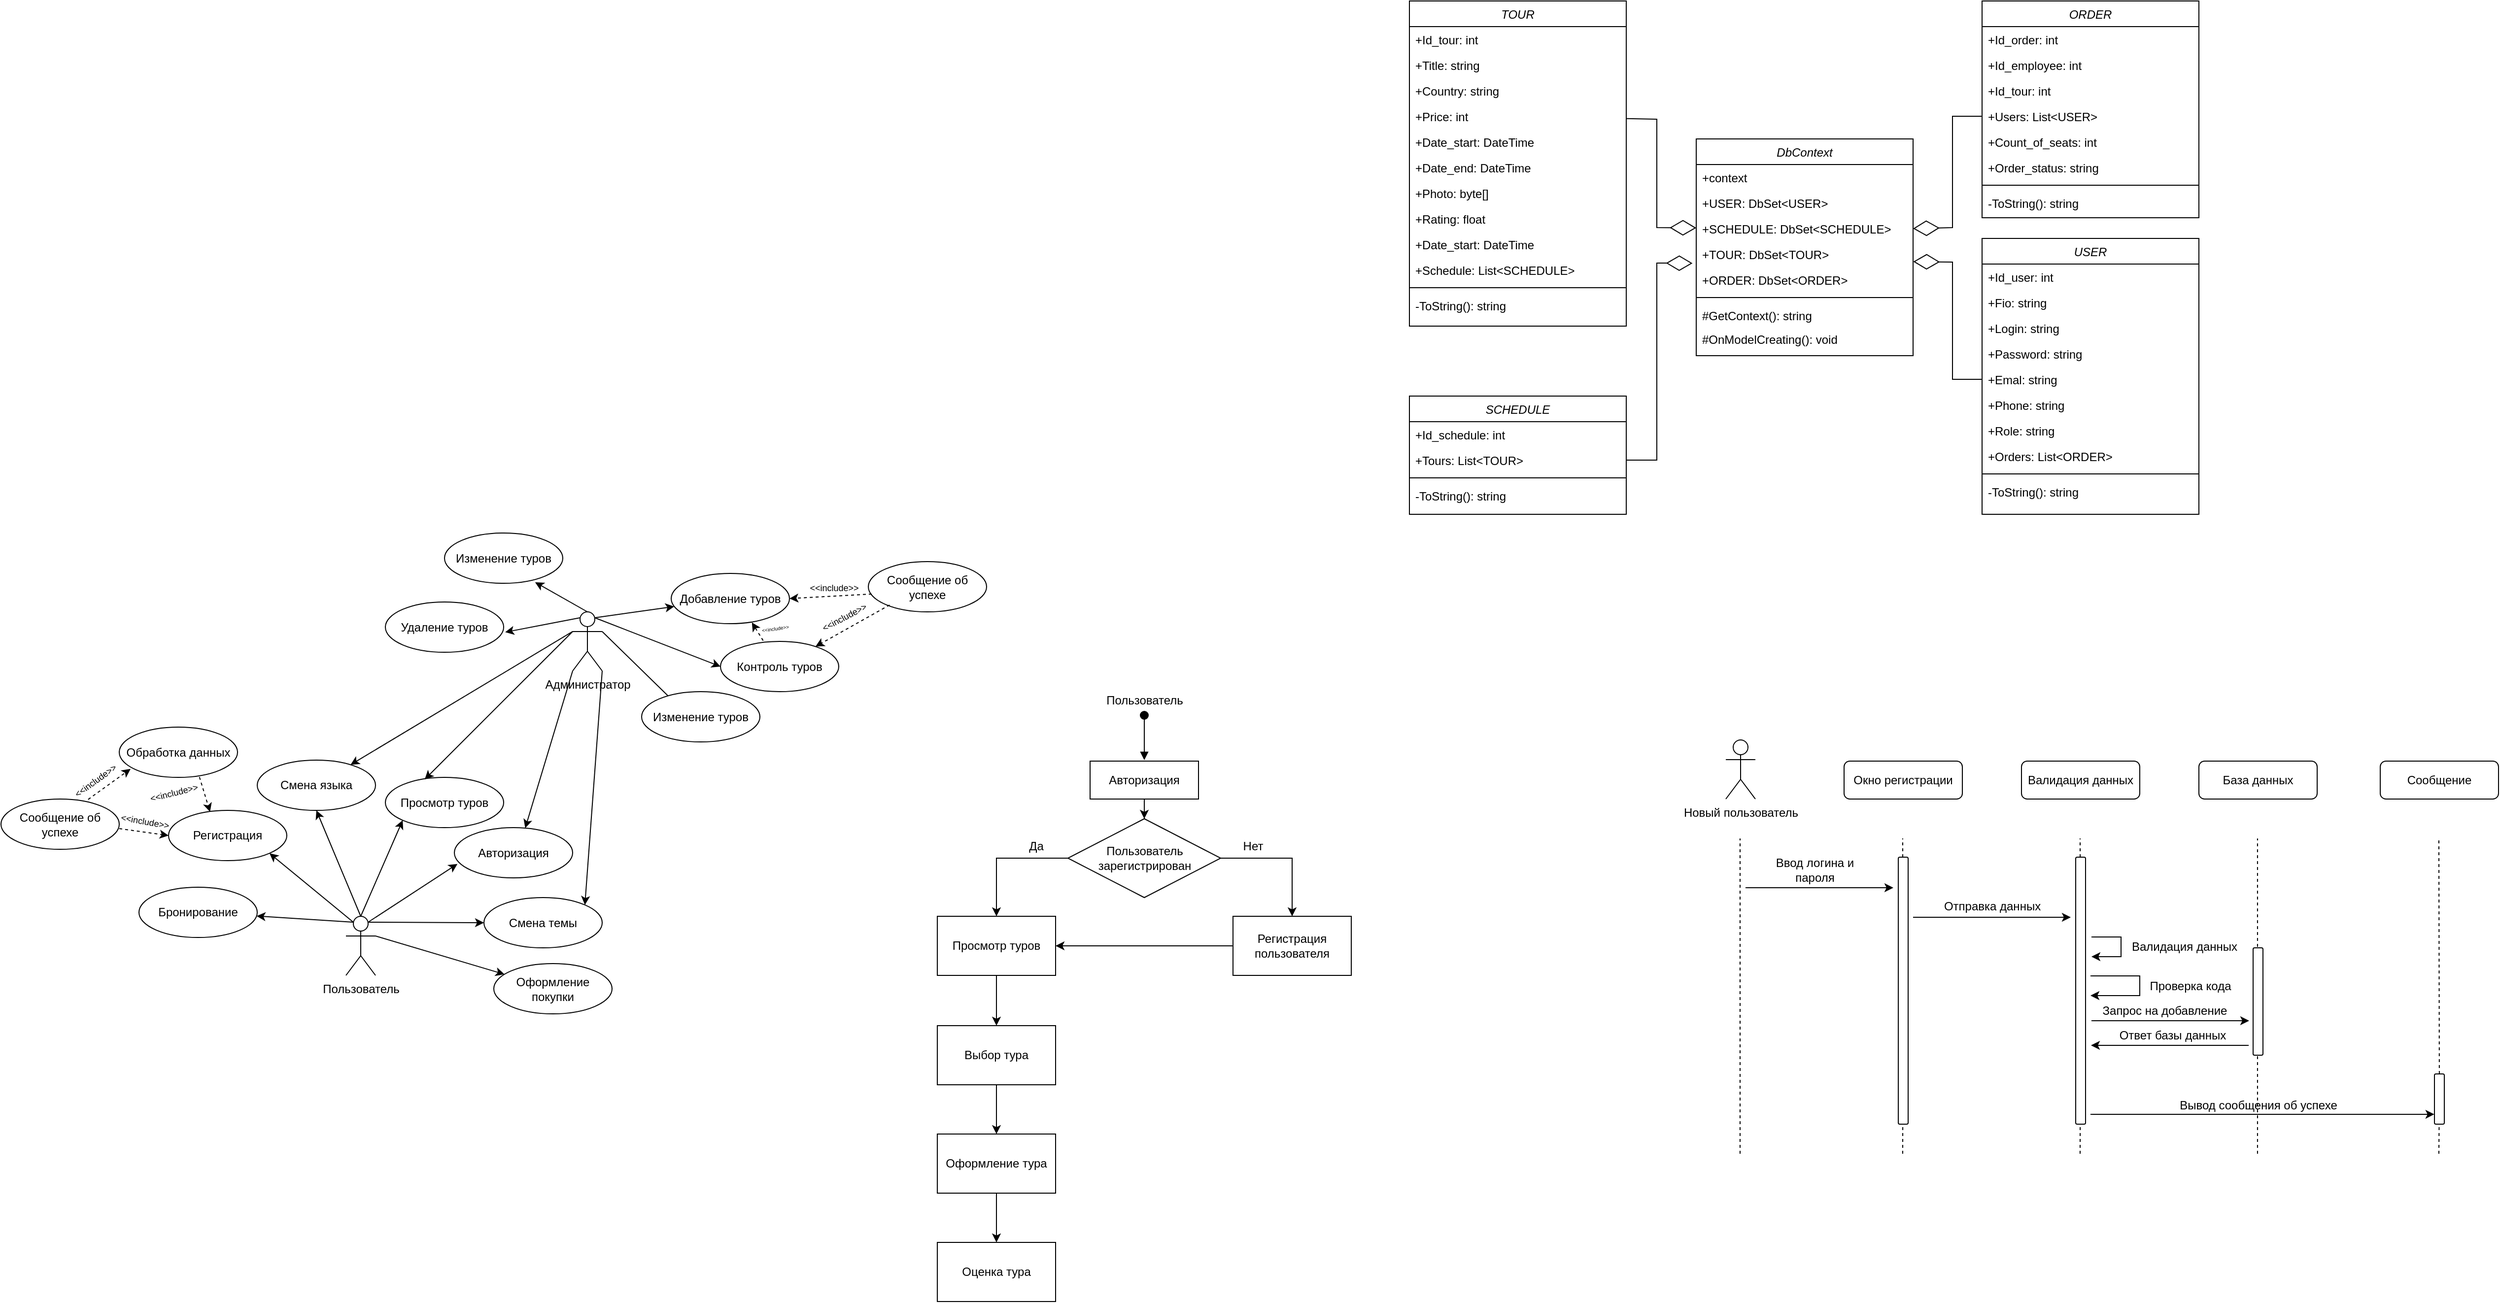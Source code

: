 <mxfile version="21.1.2" type="device">
  <diagram id="C5RBs43oDa-KdzZeNtuy" name="Page-1">
    <mxGraphModel dx="2968" dy="2984" grid="1" gridSize="10" guides="1" tooltips="1" connect="1" arrows="1" fold="1" page="1" pageScale="1" pageWidth="827" pageHeight="1169" math="0" shadow="0">
      <root>
        <mxCell id="WIyWlLk6GJQsqaUBKTNV-0" />
        <mxCell id="WIyWlLk6GJQsqaUBKTNV-1" parent="WIyWlLk6GJQsqaUBKTNV-0" />
        <mxCell id="y1xNDrfvwrSLFqzeu8FJ-0" value="Пользователь" style="shape=umlActor;verticalLabelPosition=bottom;verticalAlign=top;html=1;outlineConnect=0;" parent="WIyWlLk6GJQsqaUBKTNV-1" vertex="1">
          <mxGeometry x="-530" y="-761" width="30" height="60" as="geometry" />
        </mxCell>
        <mxCell id="y1xNDrfvwrSLFqzeu8FJ-1" value="Администратор" style="shape=umlActor;verticalLabelPosition=bottom;verticalAlign=top;html=1;outlineConnect=0;" parent="WIyWlLk6GJQsqaUBKTNV-1" vertex="1">
          <mxGeometry x="-300" y="-1070" width="30" height="60" as="geometry" />
        </mxCell>
        <mxCell id="y1xNDrfvwrSLFqzeu8FJ-2" value="Просмотр туров" style="ellipse;whiteSpace=wrap;html=1;" parent="WIyWlLk6GJQsqaUBKTNV-1" vertex="1">
          <mxGeometry x="-490" y="-902" width="120" height="51" as="geometry" />
        </mxCell>
        <mxCell id="y1xNDrfvwrSLFqzeu8FJ-3" value="Бронирование" style="ellipse;whiteSpace=wrap;html=1;" parent="WIyWlLk6GJQsqaUBKTNV-1" vertex="1">
          <mxGeometry x="-740" y="-790.5" width="120" height="51" as="geometry" />
        </mxCell>
        <mxCell id="y1xNDrfvwrSLFqzeu8FJ-4" value="Авторизация" style="ellipse;whiteSpace=wrap;html=1;" parent="WIyWlLk6GJQsqaUBKTNV-1" vertex="1">
          <mxGeometry x="-420" y="-851" width="120" height="51" as="geometry" />
        </mxCell>
        <mxCell id="y1xNDrfvwrSLFqzeu8FJ-5" value="Регистрация" style="ellipse;whiteSpace=wrap;html=1;" parent="WIyWlLk6GJQsqaUBKTNV-1" vertex="1">
          <mxGeometry x="-710" y="-868.5" width="120" height="51" as="geometry" />
        </mxCell>
        <mxCell id="y1xNDrfvwrSLFqzeu8FJ-6" value="Оформление покупки" style="ellipse;whiteSpace=wrap;html=1;" parent="WIyWlLk6GJQsqaUBKTNV-1" vertex="1">
          <mxGeometry x="-380" y="-713" width="120" height="51" as="geometry" />
        </mxCell>
        <mxCell id="y1xNDrfvwrSLFqzeu8FJ-7" value="Смена языка" style="ellipse;whiteSpace=wrap;html=1;" parent="WIyWlLk6GJQsqaUBKTNV-1" vertex="1">
          <mxGeometry x="-620" y="-919.5" width="120" height="51" as="geometry" />
        </mxCell>
        <mxCell id="y1xNDrfvwrSLFqzeu8FJ-8" value="Смена темы" style="ellipse;whiteSpace=wrap;html=1;" parent="WIyWlLk6GJQsqaUBKTNV-1" vertex="1">
          <mxGeometry x="-390" y="-780" width="120" height="51" as="geometry" />
        </mxCell>
        <mxCell id="y1xNDrfvwrSLFqzeu8FJ-12" value="Добавление туров" style="ellipse;whiteSpace=wrap;html=1;" parent="WIyWlLk6GJQsqaUBKTNV-1" vertex="1">
          <mxGeometry x="-200" y="-1109" width="120" height="51" as="geometry" />
        </mxCell>
        <mxCell id="y1xNDrfvwrSLFqzeu8FJ-13" value="Изменение туров" style="ellipse;whiteSpace=wrap;html=1;" parent="WIyWlLk6GJQsqaUBKTNV-1" vertex="1">
          <mxGeometry x="-230" y="-989" width="120" height="51" as="geometry" />
        </mxCell>
        <mxCell id="y1xNDrfvwrSLFqzeu8FJ-14" value="Изменение туров" style="ellipse;whiteSpace=wrap;html=1;" parent="WIyWlLk6GJQsqaUBKTNV-1" vertex="1">
          <mxGeometry x="-430" y="-1150" width="120" height="51" as="geometry" />
        </mxCell>
        <mxCell id="y1xNDrfvwrSLFqzeu8FJ-15" value="Удаление туров" style="ellipse;whiteSpace=wrap;html=1;" parent="WIyWlLk6GJQsqaUBKTNV-1" vertex="1">
          <mxGeometry x="-490" y="-1080" width="120" height="51" as="geometry" />
        </mxCell>
        <mxCell id="y1xNDrfvwrSLFqzeu8FJ-21" value="" style="endArrow=none;html=1;rounded=0;exitX=1;exitY=0.333;exitDx=0;exitDy=0;exitPerimeter=0;entryX=0.222;entryY=0.08;entryDx=0;entryDy=0;entryPerimeter=0;" parent="WIyWlLk6GJQsqaUBKTNV-1" source="y1xNDrfvwrSLFqzeu8FJ-1" edge="1" target="y1xNDrfvwrSLFqzeu8FJ-13">
          <mxGeometry width="50" height="50" relative="1" as="geometry">
            <mxPoint x="-450" y="-702" as="sourcePoint" />
            <mxPoint x="-178.859" y="-1003.929" as="targetPoint" />
          </mxGeometry>
        </mxCell>
        <mxCell id="y1xNDrfvwrSLFqzeu8FJ-51" value="DbContext" style="swimlane;fontStyle=2;align=center;verticalAlign=top;childLayout=stackLayout;horizontal=1;startSize=26;horizontalStack=0;resizeParent=1;resizeLast=0;collapsible=1;marginBottom=0;rounded=0;shadow=0;strokeWidth=1;" parent="WIyWlLk6GJQsqaUBKTNV-1" vertex="1">
          <mxGeometry x="840" y="-1550" width="220" height="220" as="geometry">
            <mxRectangle x="230" y="140" width="160" height="26" as="alternateBounds" />
          </mxGeometry>
        </mxCell>
        <mxCell id="y1xNDrfvwrSLFqzeu8FJ-52" value="+context" style="text;align=left;verticalAlign=top;spacingLeft=4;spacingRight=4;overflow=hidden;rotatable=0;points=[[0,0.5],[1,0.5]];portConstraint=eastwest;" parent="y1xNDrfvwrSLFqzeu8FJ-51" vertex="1">
          <mxGeometry y="26" width="220" height="26" as="geometry" />
        </mxCell>
        <mxCell id="PphChhhejaA8l6Cy0F5s-1" value="+USER: DbSet&lt;USER&gt;" style="text;align=left;verticalAlign=top;spacingLeft=4;spacingRight=4;overflow=hidden;rotatable=0;points=[[0,0.5],[1,0.5]];portConstraint=eastwest;" parent="y1xNDrfvwrSLFqzeu8FJ-51" vertex="1">
          <mxGeometry y="52" width="220" height="26" as="geometry" />
        </mxCell>
        <mxCell id="PphChhhejaA8l6Cy0F5s-2" value="+SCHEDULE: DbSet&lt;SCHEDULE&gt;" style="text;align=left;verticalAlign=top;spacingLeft=4;spacingRight=4;overflow=hidden;rotatable=0;points=[[0,0.5],[1,0.5]];portConstraint=eastwest;" parent="y1xNDrfvwrSLFqzeu8FJ-51" vertex="1">
          <mxGeometry y="78" width="220" height="26" as="geometry" />
        </mxCell>
        <mxCell id="PphChhhejaA8l6Cy0F5s-3" value="+TOUR: DbSet&lt;TOUR&gt;" style="text;align=left;verticalAlign=top;spacingLeft=4;spacingRight=4;overflow=hidden;rotatable=0;points=[[0,0.5],[1,0.5]];portConstraint=eastwest;" parent="y1xNDrfvwrSLFqzeu8FJ-51" vertex="1">
          <mxGeometry y="104" width="220" height="26" as="geometry" />
        </mxCell>
        <mxCell id="PphChhhejaA8l6Cy0F5s-4" value="+ORDER: DbSet&lt;ORDER&gt;" style="text;align=left;verticalAlign=top;spacingLeft=4;spacingRight=4;overflow=hidden;rotatable=0;points=[[0,0.5],[1,0.5]];portConstraint=eastwest;" parent="y1xNDrfvwrSLFqzeu8FJ-51" vertex="1">
          <mxGeometry y="130" width="220" height="26" as="geometry" />
        </mxCell>
        <mxCell id="y1xNDrfvwrSLFqzeu8FJ-55" value="" style="line;html=1;strokeWidth=1;align=left;verticalAlign=middle;spacingTop=-1;spacingLeft=3;spacingRight=3;rotatable=0;labelPosition=right;points=[];portConstraint=eastwest;" parent="y1xNDrfvwrSLFqzeu8FJ-51" vertex="1">
          <mxGeometry y="156" width="220" height="10" as="geometry" />
        </mxCell>
        <mxCell id="y1xNDrfvwrSLFqzeu8FJ-56" value="#GetContext(): string" style="text;align=left;verticalAlign=top;spacingLeft=4;spacingRight=4;overflow=hidden;rotatable=0;points=[[0,0.5],[1,0.5]];portConstraint=eastwest;" parent="y1xNDrfvwrSLFqzeu8FJ-51" vertex="1">
          <mxGeometry y="166" width="220" height="24" as="geometry" />
        </mxCell>
        <mxCell id="PphChhhejaA8l6Cy0F5s-5" value="#OnModelCreating(): void" style="text;align=left;verticalAlign=top;spacingLeft=4;spacingRight=4;overflow=hidden;rotatable=0;points=[[0,0.5],[1,0.5]];portConstraint=eastwest;" parent="y1xNDrfvwrSLFqzeu8FJ-51" vertex="1">
          <mxGeometry y="190" width="220" height="30" as="geometry" />
        </mxCell>
        <mxCell id="rBupM4JsYxmbtJFYBT0S-0" value="SCHEDULE" style="swimlane;fontStyle=2;align=center;verticalAlign=top;childLayout=stackLayout;horizontal=1;startSize=26;horizontalStack=0;resizeParent=1;resizeLast=0;collapsible=1;marginBottom=0;rounded=0;shadow=0;strokeWidth=1;" parent="WIyWlLk6GJQsqaUBKTNV-1" vertex="1">
          <mxGeometry x="549" y="-1289" width="220" height="120" as="geometry">
            <mxRectangle x="230" y="140" width="160" height="26" as="alternateBounds" />
          </mxGeometry>
        </mxCell>
        <mxCell id="PphChhhejaA8l6Cy0F5s-40" value="+Id_schedule: int" style="text;align=left;verticalAlign=top;spacingLeft=4;spacingRight=4;overflow=hidden;rotatable=0;points=[[0,0.5],[1,0.5]];portConstraint=eastwest;" parent="rBupM4JsYxmbtJFYBT0S-0" vertex="1">
          <mxGeometry y="26" width="220" height="26" as="geometry" />
        </mxCell>
        <mxCell id="PphChhhejaA8l6Cy0F5s-43" value="+Tours: List&lt;TOUR&gt;" style="text;align=left;verticalAlign=top;spacingLeft=4;spacingRight=4;overflow=hidden;rotatable=0;points=[[0,0.5],[1,0.5]];portConstraint=eastwest;" parent="rBupM4JsYxmbtJFYBT0S-0" vertex="1">
          <mxGeometry y="52" width="220" height="26" as="geometry" />
        </mxCell>
        <mxCell id="rBupM4JsYxmbtJFYBT0S-3" value="" style="line;html=1;strokeWidth=1;align=left;verticalAlign=middle;spacingTop=-1;spacingLeft=3;spacingRight=3;rotatable=0;labelPosition=right;points=[];portConstraint=eastwest;" parent="rBupM4JsYxmbtJFYBT0S-0" vertex="1">
          <mxGeometry y="78" width="220" height="10" as="geometry" />
        </mxCell>
        <mxCell id="PphChhhejaA8l6Cy0F5s-44" value="-ToString(): string" style="text;align=left;verticalAlign=top;spacingLeft=4;spacingRight=4;overflow=hidden;rotatable=0;points=[[0,0.5],[1,0.5]];portConstraint=eastwest;" parent="rBupM4JsYxmbtJFYBT0S-0" vertex="1">
          <mxGeometry y="88" width="220" height="20" as="geometry" />
        </mxCell>
        <mxCell id="rBupM4JsYxmbtJFYBT0S-10" value="ORDER" style="swimlane;fontStyle=2;align=center;verticalAlign=top;childLayout=stackLayout;horizontal=1;startSize=26;horizontalStack=0;resizeParent=1;resizeLast=0;collapsible=1;marginBottom=0;rounded=0;shadow=0;strokeWidth=1;" parent="WIyWlLk6GJQsqaUBKTNV-1" vertex="1">
          <mxGeometry x="1130" y="-1690" width="220" height="220" as="geometry">
            <mxRectangle x="230" y="140" width="160" height="26" as="alternateBounds" />
          </mxGeometry>
        </mxCell>
        <mxCell id="rBupM4JsYxmbtJFYBT0S-11" value="+Id_order: int" style="text;align=left;verticalAlign=top;spacingLeft=4;spacingRight=4;overflow=hidden;rotatable=0;points=[[0,0.5],[1,0.5]];portConstraint=eastwest;" parent="rBupM4JsYxmbtJFYBT0S-10" vertex="1">
          <mxGeometry y="26" width="220" height="26" as="geometry" />
        </mxCell>
        <mxCell id="PphChhhejaA8l6Cy0F5s-34" value="+Id_employee: int" style="text;align=left;verticalAlign=top;spacingLeft=4;spacingRight=4;overflow=hidden;rotatable=0;points=[[0,0.5],[1,0.5]];portConstraint=eastwest;" parent="rBupM4JsYxmbtJFYBT0S-10" vertex="1">
          <mxGeometry y="52" width="220" height="26" as="geometry" />
        </mxCell>
        <mxCell id="PphChhhejaA8l6Cy0F5s-37" value="+Id_tour: int" style="text;align=left;verticalAlign=top;spacingLeft=4;spacingRight=4;overflow=hidden;rotatable=0;points=[[0,0.5],[1,0.5]];portConstraint=eastwest;" parent="rBupM4JsYxmbtJFYBT0S-10" vertex="1">
          <mxGeometry y="78" width="220" height="26" as="geometry" />
        </mxCell>
        <mxCell id="PphChhhejaA8l6Cy0F5s-36" value="+Users: List&lt;USER&gt;" style="text;align=left;verticalAlign=top;spacingLeft=4;spacingRight=4;overflow=hidden;rotatable=0;points=[[0,0.5],[1,0.5]];portConstraint=eastwest;" parent="rBupM4JsYxmbtJFYBT0S-10" vertex="1">
          <mxGeometry y="104" width="220" height="26" as="geometry" />
        </mxCell>
        <mxCell id="PphChhhejaA8l6Cy0F5s-38" value="+Count_of_seats: int" style="text;align=left;verticalAlign=top;spacingLeft=4;spacingRight=4;overflow=hidden;rotatable=0;points=[[0,0.5],[1,0.5]];portConstraint=eastwest;" parent="rBupM4JsYxmbtJFYBT0S-10" vertex="1">
          <mxGeometry y="130" width="220" height="26" as="geometry" />
        </mxCell>
        <mxCell id="PphChhhejaA8l6Cy0F5s-35" value="+Order_status: string" style="text;align=left;verticalAlign=top;spacingLeft=4;spacingRight=4;overflow=hidden;rotatable=0;points=[[0,0.5],[1,0.5]];portConstraint=eastwest;" parent="rBupM4JsYxmbtJFYBT0S-10" vertex="1">
          <mxGeometry y="156" width="220" height="26" as="geometry" />
        </mxCell>
        <mxCell id="rBupM4JsYxmbtJFYBT0S-13" value="" style="line;html=1;strokeWidth=1;align=left;verticalAlign=middle;spacingTop=-1;spacingLeft=3;spacingRight=3;rotatable=0;labelPosition=right;points=[];portConstraint=eastwest;" parent="rBupM4JsYxmbtJFYBT0S-10" vertex="1">
          <mxGeometry y="182" width="220" height="10" as="geometry" />
        </mxCell>
        <mxCell id="PphChhhejaA8l6Cy0F5s-39" value="-ToString(): string" style="text;align=left;verticalAlign=top;spacingLeft=4;spacingRight=4;overflow=hidden;rotatable=0;points=[[0,0.5],[1,0.5]];portConstraint=eastwest;" parent="rBupM4JsYxmbtJFYBT0S-10" vertex="1">
          <mxGeometry y="192" width="220" height="20" as="geometry" />
        </mxCell>
        <mxCell id="rBupM4JsYxmbtJFYBT0S-20" value="USER" style="swimlane;fontStyle=2;align=center;verticalAlign=top;childLayout=stackLayout;horizontal=1;startSize=26;horizontalStack=0;resizeParent=1;resizeLast=0;collapsible=1;marginBottom=0;rounded=0;shadow=0;strokeWidth=1;" parent="WIyWlLk6GJQsqaUBKTNV-1" vertex="1">
          <mxGeometry x="1130" y="-1449" width="220" height="280" as="geometry">
            <mxRectangle x="230" y="140" width="160" height="26" as="alternateBounds" />
          </mxGeometry>
        </mxCell>
        <mxCell id="rBupM4JsYxmbtJFYBT0S-21" value="+Id_user: int" style="text;align=left;verticalAlign=top;spacingLeft=4;spacingRight=4;overflow=hidden;rotatable=0;points=[[0,0.5],[1,0.5]];portConstraint=eastwest;" parent="rBupM4JsYxmbtJFYBT0S-20" vertex="1">
          <mxGeometry y="26" width="220" height="26" as="geometry" />
        </mxCell>
        <mxCell id="PphChhhejaA8l6Cy0F5s-12" value="+Fio: string" style="text;align=left;verticalAlign=top;spacingLeft=4;spacingRight=4;overflow=hidden;rotatable=0;points=[[0,0.5],[1,0.5]];portConstraint=eastwest;" parent="rBupM4JsYxmbtJFYBT0S-20" vertex="1">
          <mxGeometry y="52" width="220" height="26" as="geometry" />
        </mxCell>
        <mxCell id="PphChhhejaA8l6Cy0F5s-11" value="+Login: string" style="text;align=left;verticalAlign=top;spacingLeft=4;spacingRight=4;overflow=hidden;rotatable=0;points=[[0,0.5],[1,0.5]];portConstraint=eastwest;" parent="rBupM4JsYxmbtJFYBT0S-20" vertex="1">
          <mxGeometry y="78" width="220" height="26" as="geometry" />
        </mxCell>
        <mxCell id="PphChhhejaA8l6Cy0F5s-13" value="+Password: string" style="text;align=left;verticalAlign=top;spacingLeft=4;spacingRight=4;overflow=hidden;rotatable=0;points=[[0,0.5],[1,0.5]];portConstraint=eastwest;" parent="rBupM4JsYxmbtJFYBT0S-20" vertex="1">
          <mxGeometry y="104" width="220" height="26" as="geometry" />
        </mxCell>
        <mxCell id="PphChhhejaA8l6Cy0F5s-15" value="+Emal: string" style="text;align=left;verticalAlign=top;spacingLeft=4;spacingRight=4;overflow=hidden;rotatable=0;points=[[0,0.5],[1,0.5]];portConstraint=eastwest;" parent="rBupM4JsYxmbtJFYBT0S-20" vertex="1">
          <mxGeometry y="130" width="220" height="26" as="geometry" />
        </mxCell>
        <mxCell id="PphChhhejaA8l6Cy0F5s-14" value="+Phone: string" style="text;align=left;verticalAlign=top;spacingLeft=4;spacingRight=4;overflow=hidden;rotatable=0;points=[[0,0.5],[1,0.5]];portConstraint=eastwest;" parent="rBupM4JsYxmbtJFYBT0S-20" vertex="1">
          <mxGeometry y="156" width="220" height="26" as="geometry" />
        </mxCell>
        <mxCell id="PphChhhejaA8l6Cy0F5s-16" value="+Role: string" style="text;align=left;verticalAlign=top;spacingLeft=4;spacingRight=4;overflow=hidden;rotatable=0;points=[[0,0.5],[1,0.5]];portConstraint=eastwest;" parent="rBupM4JsYxmbtJFYBT0S-20" vertex="1">
          <mxGeometry y="182" width="220" height="26" as="geometry" />
        </mxCell>
        <mxCell id="PphChhhejaA8l6Cy0F5s-10" value="+Orders: List&lt;ORDER&gt;" style="text;align=left;verticalAlign=top;spacingLeft=4;spacingRight=4;overflow=hidden;rotatable=0;points=[[0,0.5],[1,0.5]];portConstraint=eastwest;" parent="rBupM4JsYxmbtJFYBT0S-20" vertex="1">
          <mxGeometry y="208" width="220" height="26" as="geometry" />
        </mxCell>
        <mxCell id="rBupM4JsYxmbtJFYBT0S-23" value="" style="line;html=1;strokeWidth=1;align=left;verticalAlign=middle;spacingTop=-1;spacingLeft=3;spacingRight=3;rotatable=0;labelPosition=right;points=[];portConstraint=eastwest;" parent="rBupM4JsYxmbtJFYBT0S-20" vertex="1">
          <mxGeometry y="234" width="220" height="10" as="geometry" />
        </mxCell>
        <mxCell id="PphChhhejaA8l6Cy0F5s-31" value="-ToString(): string" style="text;align=left;verticalAlign=top;spacingLeft=4;spacingRight=4;overflow=hidden;rotatable=0;points=[[0,0.5],[1,0.5]];portConstraint=eastwest;" parent="rBupM4JsYxmbtJFYBT0S-20" vertex="1">
          <mxGeometry y="244" width="220" height="26" as="geometry" />
        </mxCell>
        <mxCell id="rBupM4JsYxmbtJFYBT0S-25" value="TOUR" style="swimlane;fontStyle=2;align=center;verticalAlign=top;childLayout=stackLayout;horizontal=1;startSize=26;horizontalStack=0;resizeParent=1;resizeLast=0;collapsible=1;marginBottom=0;rounded=0;shadow=0;strokeWidth=1;" parent="WIyWlLk6GJQsqaUBKTNV-1" vertex="1">
          <mxGeometry x="549" y="-1690" width="220" height="330" as="geometry">
            <mxRectangle x="230" y="140" width="160" height="26" as="alternateBounds" />
          </mxGeometry>
        </mxCell>
        <mxCell id="PphChhhejaA8l6Cy0F5s-17" value="+Id_tour: int" style="text;align=left;verticalAlign=top;spacingLeft=4;spacingRight=4;overflow=hidden;rotatable=0;points=[[0,0.5],[1,0.5]];portConstraint=eastwest;" parent="rBupM4JsYxmbtJFYBT0S-25" vertex="1">
          <mxGeometry y="26" width="220" height="26" as="geometry" />
        </mxCell>
        <mxCell id="PphChhhejaA8l6Cy0F5s-21" value="+Title: string" style="text;align=left;verticalAlign=top;spacingLeft=4;spacingRight=4;overflow=hidden;rotatable=0;points=[[0,0.5],[1,0.5]];portConstraint=eastwest;" parent="rBupM4JsYxmbtJFYBT0S-25" vertex="1">
          <mxGeometry y="52" width="220" height="26" as="geometry" />
        </mxCell>
        <mxCell id="PphChhhejaA8l6Cy0F5s-20" value="+Country: string" style="text;align=left;verticalAlign=top;spacingLeft=4;spacingRight=4;overflow=hidden;rotatable=0;points=[[0,0.5],[1,0.5]];portConstraint=eastwest;" parent="rBupM4JsYxmbtJFYBT0S-25" vertex="1">
          <mxGeometry y="78" width="220" height="26" as="geometry" />
        </mxCell>
        <mxCell id="PphChhhejaA8l6Cy0F5s-19" value="+Price: int" style="text;align=left;verticalAlign=top;spacingLeft=4;spacingRight=4;overflow=hidden;rotatable=0;points=[[0,0.5],[1,0.5]];portConstraint=eastwest;" parent="rBupM4JsYxmbtJFYBT0S-25" vertex="1">
          <mxGeometry y="104" width="220" height="26" as="geometry" />
        </mxCell>
        <mxCell id="PphChhhejaA8l6Cy0F5s-27" value="+Date_start: DateTime" style="text;align=left;verticalAlign=top;spacingLeft=4;spacingRight=4;overflow=hidden;rotatable=0;points=[[0,0.5],[1,0.5]];portConstraint=eastwest;" parent="rBupM4JsYxmbtJFYBT0S-25" vertex="1">
          <mxGeometry y="130" width="220" height="26" as="geometry" />
        </mxCell>
        <mxCell id="PphChhhejaA8l6Cy0F5s-18" value="+Date_end: DateTime" style="text;align=left;verticalAlign=top;spacingLeft=4;spacingRight=4;overflow=hidden;rotatable=0;points=[[0,0.5],[1,0.5]];portConstraint=eastwest;" parent="rBupM4JsYxmbtJFYBT0S-25" vertex="1">
          <mxGeometry y="156" width="220" height="26" as="geometry" />
        </mxCell>
        <mxCell id="PphChhhejaA8l6Cy0F5s-28" value="+Photo: byte[]" style="text;align=left;verticalAlign=top;spacingLeft=4;spacingRight=4;overflow=hidden;rotatable=0;points=[[0,0.5],[1,0.5]];portConstraint=eastwest;" parent="rBupM4JsYxmbtJFYBT0S-25" vertex="1">
          <mxGeometry y="182" width="220" height="26" as="geometry" />
        </mxCell>
        <mxCell id="PphChhhejaA8l6Cy0F5s-29" value="+Rating: float" style="text;align=left;verticalAlign=top;spacingLeft=4;spacingRight=4;overflow=hidden;rotatable=0;points=[[0,0.5],[1,0.5]];portConstraint=eastwest;" parent="rBupM4JsYxmbtJFYBT0S-25" vertex="1">
          <mxGeometry y="208" width="220" height="26" as="geometry" />
        </mxCell>
        <mxCell id="PphChhhejaA8l6Cy0F5s-30" value="+Date_start: DateTime" style="text;align=left;verticalAlign=top;spacingLeft=4;spacingRight=4;overflow=hidden;rotatable=0;points=[[0,0.5],[1,0.5]];portConstraint=eastwest;" parent="rBupM4JsYxmbtJFYBT0S-25" vertex="1">
          <mxGeometry y="234" width="220" height="26" as="geometry" />
        </mxCell>
        <mxCell id="PphChhhejaA8l6Cy0F5s-33" value="+Schedule: List&lt;SCHEDULE&gt;" style="text;align=left;verticalAlign=top;spacingLeft=4;spacingRight=4;overflow=hidden;rotatable=0;points=[[0,0.5],[1,0.5]];portConstraint=eastwest;" parent="rBupM4JsYxmbtJFYBT0S-25" vertex="1">
          <mxGeometry y="260" width="220" height="26" as="geometry" />
        </mxCell>
        <mxCell id="rBupM4JsYxmbtJFYBT0S-28" value="" style="line;html=1;strokeWidth=1;align=left;verticalAlign=middle;spacingTop=-1;spacingLeft=3;spacingRight=3;rotatable=0;labelPosition=right;points=[];portConstraint=eastwest;" parent="rBupM4JsYxmbtJFYBT0S-25" vertex="1">
          <mxGeometry y="286" width="220" height="10" as="geometry" />
        </mxCell>
        <mxCell id="rBupM4JsYxmbtJFYBT0S-29" value="-ToString(): string" style="text;align=left;verticalAlign=top;spacingLeft=4;spacingRight=4;overflow=hidden;rotatable=0;points=[[0,0.5],[1,0.5]];portConstraint=eastwest;" parent="rBupM4JsYxmbtJFYBT0S-25" vertex="1">
          <mxGeometry y="296" width="220" height="20" as="geometry" />
        </mxCell>
        <mxCell id="PphChhhejaA8l6Cy0F5s-45" value="" style="endArrow=diamondThin;endFill=0;endSize=24;html=1;rounded=0;entryX=-0.017;entryY=0.854;entryDx=0;entryDy=0;entryPerimeter=0;exitX=1;exitY=0.5;exitDx=0;exitDy=0;" parent="WIyWlLk6GJQsqaUBKTNV-1" source="PphChhhejaA8l6Cy0F5s-43" target="PphChhhejaA8l6Cy0F5s-3" edge="1">
          <mxGeometry width="160" relative="1" as="geometry">
            <mxPoint x="780" y="-1229.5" as="sourcePoint" />
            <mxPoint x="940" y="-1229.5" as="targetPoint" />
            <Array as="points">
              <mxPoint x="800" y="-1224" />
              <mxPoint x="800" y="-1424" />
            </Array>
          </mxGeometry>
        </mxCell>
        <mxCell id="PphChhhejaA8l6Cy0F5s-48" value="" style="endArrow=diamondThin;endFill=0;endSize=24;html=1;rounded=0;entryX=1;entryY=0.5;entryDx=0;entryDy=0;exitX=0;exitY=0.5;exitDx=0;exitDy=0;" parent="WIyWlLk6GJQsqaUBKTNV-1" source="PphChhhejaA8l6Cy0F5s-36" target="PphChhhejaA8l6Cy0F5s-2" edge="1">
          <mxGeometry width="160" relative="1" as="geometry">
            <mxPoint x="940" y="-1430" as="sourcePoint" />
            <mxPoint x="1100" y="-1430" as="targetPoint" />
            <Array as="points">
              <mxPoint x="1100" y="-1573" />
              <mxPoint x="1100" y="-1460" />
            </Array>
          </mxGeometry>
        </mxCell>
        <mxCell id="PphChhhejaA8l6Cy0F5s-49" value="" style="endArrow=diamondThin;endFill=0;endSize=24;html=1;rounded=0;entryX=1.001;entryY=0.792;entryDx=0;entryDy=0;exitX=0;exitY=0.5;exitDx=0;exitDy=0;entryPerimeter=0;" parent="WIyWlLk6GJQsqaUBKTNV-1" source="PphChhhejaA8l6Cy0F5s-15" target="PphChhhejaA8l6Cy0F5s-3" edge="1">
          <mxGeometry width="160" relative="1" as="geometry">
            <mxPoint x="1140" y="-1563" as="sourcePoint" />
            <mxPoint x="1070" y="-1449" as="targetPoint" />
            <Array as="points">
              <mxPoint x="1100" y="-1306" />
              <mxPoint x="1100" y="-1425" />
            </Array>
          </mxGeometry>
        </mxCell>
        <mxCell id="PphChhhejaA8l6Cy0F5s-50" value="" style="endArrow=diamondThin;endFill=0;endSize=24;html=1;rounded=0;" parent="WIyWlLk6GJQsqaUBKTNV-1" source="PphChhhejaA8l6Cy0F5s-19" target="PphChhhejaA8l6Cy0F5s-2" edge="1">
          <mxGeometry width="160" relative="1" as="geometry">
            <mxPoint x="1150" y="-1553" as="sourcePoint" />
            <mxPoint x="1080" y="-1439" as="targetPoint" />
            <Array as="points">
              <mxPoint x="800" y="-1570" />
              <mxPoint x="800" y="-1460" />
            </Array>
          </mxGeometry>
        </mxCell>
        <mxCell id="PphChhhejaA8l6Cy0F5s-53" value="Пользователь&lt;br&gt;" style="text;html=1;align=center;verticalAlign=middle;resizable=0;points=[];autosize=1;strokeColor=none;fillColor=none;" parent="WIyWlLk6GJQsqaUBKTNV-1" vertex="1">
          <mxGeometry x="230" y="-995" width="100" height="30" as="geometry" />
        </mxCell>
        <mxCell id="PphChhhejaA8l6Cy0F5s-60" value="" style="html=1;verticalAlign=bottom;startArrow=oval;startFill=1;endArrow=block;startSize=8;edgeStyle=elbowEdgeStyle;elbow=vertical;curved=0;rounded=0;" parent="WIyWlLk6GJQsqaUBKTNV-1" source="PphChhhejaA8l6Cy0F5s-53" edge="1">
          <mxGeometry x="-1" y="-133" width="60" relative="1" as="geometry">
            <mxPoint x="220" y="-919.5" as="sourcePoint" />
            <mxPoint x="280" y="-919.5" as="targetPoint" />
            <mxPoint x="-130" y="-163" as="offset" />
          </mxGeometry>
        </mxCell>
        <mxCell id="PphChhhejaA8l6Cy0F5s-67" style="edgeStyle=orthogonalEdgeStyle;rounded=0;orthogonalLoop=1;jettySize=auto;html=1;entryX=0.5;entryY=0;entryDx=0;entryDy=0;" parent="WIyWlLk6GJQsqaUBKTNV-1" source="PphChhhejaA8l6Cy0F5s-61" target="PphChhhejaA8l6Cy0F5s-64" edge="1">
          <mxGeometry relative="1" as="geometry" />
        </mxCell>
        <mxCell id="PphChhhejaA8l6Cy0F5s-61" value="Авторизация" style="html=1;whiteSpace=wrap;" parent="WIyWlLk6GJQsqaUBKTNV-1" vertex="1">
          <mxGeometry x="225" y="-918.5" width="110" height="38.5" as="geometry" />
        </mxCell>
        <mxCell id="PphChhhejaA8l6Cy0F5s-72" style="edgeStyle=orthogonalEdgeStyle;rounded=0;orthogonalLoop=1;jettySize=auto;html=1;entryX=0.5;entryY=0;entryDx=0;entryDy=0;" parent="WIyWlLk6GJQsqaUBKTNV-1" source="PphChhhejaA8l6Cy0F5s-64" target="PphChhhejaA8l6Cy0F5s-69" edge="1">
          <mxGeometry relative="1" as="geometry" />
        </mxCell>
        <mxCell id="PphChhhejaA8l6Cy0F5s-73" style="edgeStyle=orthogonalEdgeStyle;rounded=0;orthogonalLoop=1;jettySize=auto;html=1;" parent="WIyWlLk6GJQsqaUBKTNV-1" source="PphChhhejaA8l6Cy0F5s-64" target="PphChhhejaA8l6Cy0F5s-70" edge="1">
          <mxGeometry relative="1" as="geometry" />
        </mxCell>
        <mxCell id="PphChhhejaA8l6Cy0F5s-64" value="Пользователь зарегистрирован" style="rhombus;whiteSpace=wrap;html=1;" parent="WIyWlLk6GJQsqaUBKTNV-1" vertex="1">
          <mxGeometry x="202.5" y="-860" width="155" height="80" as="geometry" />
        </mxCell>
        <mxCell id="PphChhhejaA8l6Cy0F5s-76" style="edgeStyle=orthogonalEdgeStyle;rounded=0;orthogonalLoop=1;jettySize=auto;html=1;entryX=0.5;entryY=0;entryDx=0;entryDy=0;" parent="WIyWlLk6GJQsqaUBKTNV-1" source="PphChhhejaA8l6Cy0F5s-69" target="PphChhhejaA8l6Cy0F5s-71" edge="1">
          <mxGeometry relative="1" as="geometry" />
        </mxCell>
        <mxCell id="PphChhhejaA8l6Cy0F5s-69" value="Просмотр туров" style="rounded=0;whiteSpace=wrap;html=1;" parent="WIyWlLk6GJQsqaUBKTNV-1" vertex="1">
          <mxGeometry x="70" y="-761" width="120" height="60" as="geometry" />
        </mxCell>
        <mxCell id="PphChhhejaA8l6Cy0F5s-75" style="edgeStyle=orthogonalEdgeStyle;rounded=0;orthogonalLoop=1;jettySize=auto;html=1;entryX=1;entryY=0.5;entryDx=0;entryDy=0;" parent="WIyWlLk6GJQsqaUBKTNV-1" source="PphChhhejaA8l6Cy0F5s-70" target="PphChhhejaA8l6Cy0F5s-69" edge="1">
          <mxGeometry relative="1" as="geometry" />
        </mxCell>
        <mxCell id="PphChhhejaA8l6Cy0F5s-70" value="Регистрация пользователя" style="rounded=0;whiteSpace=wrap;html=1;" parent="WIyWlLk6GJQsqaUBKTNV-1" vertex="1">
          <mxGeometry x="370" y="-761" width="120" height="60" as="geometry" />
        </mxCell>
        <mxCell id="PphChhhejaA8l6Cy0F5s-79" style="edgeStyle=orthogonalEdgeStyle;rounded=0;orthogonalLoop=1;jettySize=auto;html=1;entryX=0.5;entryY=0;entryDx=0;entryDy=0;" parent="WIyWlLk6GJQsqaUBKTNV-1" source="PphChhhejaA8l6Cy0F5s-71" target="PphChhhejaA8l6Cy0F5s-77" edge="1">
          <mxGeometry relative="1" as="geometry" />
        </mxCell>
        <mxCell id="PphChhhejaA8l6Cy0F5s-71" value="Выбор тура" style="rounded=0;whiteSpace=wrap;html=1;" parent="WIyWlLk6GJQsqaUBKTNV-1" vertex="1">
          <mxGeometry x="70" y="-650" width="120" height="60" as="geometry" />
        </mxCell>
        <mxCell id="PphChhhejaA8l6Cy0F5s-80" style="edgeStyle=orthogonalEdgeStyle;rounded=0;orthogonalLoop=1;jettySize=auto;html=1;entryX=0.5;entryY=0;entryDx=0;entryDy=0;" parent="WIyWlLk6GJQsqaUBKTNV-1" source="PphChhhejaA8l6Cy0F5s-77" target="PphChhhejaA8l6Cy0F5s-78" edge="1">
          <mxGeometry relative="1" as="geometry" />
        </mxCell>
        <mxCell id="PphChhhejaA8l6Cy0F5s-77" value="Оформление тура" style="rounded=0;whiteSpace=wrap;html=1;" parent="WIyWlLk6GJQsqaUBKTNV-1" vertex="1">
          <mxGeometry x="70" y="-540" width="120" height="60" as="geometry" />
        </mxCell>
        <mxCell id="PphChhhejaA8l6Cy0F5s-78" value="Оценка тура" style="rounded=0;whiteSpace=wrap;html=1;" parent="WIyWlLk6GJQsqaUBKTNV-1" vertex="1">
          <mxGeometry x="70" y="-430" width="120" height="60" as="geometry" />
        </mxCell>
        <mxCell id="PphChhhejaA8l6Cy0F5s-82" value="Новый пользователь" style="shape=umlActor;verticalLabelPosition=bottom;verticalAlign=top;html=1;outlineConnect=0;" parent="WIyWlLk6GJQsqaUBKTNV-1" vertex="1">
          <mxGeometry x="870" y="-940" width="30" height="60" as="geometry" />
        </mxCell>
        <mxCell id="PphChhhejaA8l6Cy0F5s-83" value="Окно регистрации" style="rounded=1;whiteSpace=wrap;html=1;" parent="WIyWlLk6GJQsqaUBKTNV-1" vertex="1">
          <mxGeometry x="990" y="-918.5" width="120" height="38.5" as="geometry" />
        </mxCell>
        <mxCell id="PphChhhejaA8l6Cy0F5s-84" value="Валидация данных" style="rounded=1;whiteSpace=wrap;html=1;" parent="WIyWlLk6GJQsqaUBKTNV-1" vertex="1">
          <mxGeometry x="1170" y="-918.5" width="120" height="38.5" as="geometry" />
        </mxCell>
        <mxCell id="PphChhhejaA8l6Cy0F5s-85" value="База данных" style="rounded=1;whiteSpace=wrap;html=1;" parent="WIyWlLk6GJQsqaUBKTNV-1" vertex="1">
          <mxGeometry x="1350" y="-918.5" width="120" height="38.5" as="geometry" />
        </mxCell>
        <mxCell id="PphChhhejaA8l6Cy0F5s-86" value="Сообщение" style="rounded=1;whiteSpace=wrap;html=1;" parent="WIyWlLk6GJQsqaUBKTNV-1" vertex="1">
          <mxGeometry x="1534" y="-918.5" width="120" height="38.5" as="geometry" />
        </mxCell>
        <mxCell id="PphChhhejaA8l6Cy0F5s-89" value="" style="endArrow=none;dashed=1;html=1;rounded=0;" parent="WIyWlLk6GJQsqaUBKTNV-1" edge="1">
          <mxGeometry width="50" height="50" relative="1" as="geometry">
            <mxPoint x="884.47" y="-520" as="sourcePoint" />
            <mxPoint x="884.47" y="-840" as="targetPoint" />
          </mxGeometry>
        </mxCell>
        <mxCell id="PphChhhejaA8l6Cy0F5s-92" value="" style="endArrow=none;dashed=1;html=1;rounded=0;" parent="WIyWlLk6GJQsqaUBKTNV-1" source="PphChhhejaA8l6Cy0F5s-96" edge="1">
          <mxGeometry width="50" height="50" relative="1" as="geometry">
            <mxPoint x="1049.47" y="-520" as="sourcePoint" />
            <mxPoint x="1049.47" y="-840" as="targetPoint" />
          </mxGeometry>
        </mxCell>
        <mxCell id="PphChhhejaA8l6Cy0F5s-93" value="" style="endArrow=none;dashed=1;html=1;rounded=0;" parent="WIyWlLk6GJQsqaUBKTNV-1" source="PphChhhejaA8l6Cy0F5s-98" edge="1">
          <mxGeometry width="50" height="50" relative="1" as="geometry">
            <mxPoint x="1229.47" y="-520" as="sourcePoint" />
            <mxPoint x="1229.47" y="-840" as="targetPoint" />
          </mxGeometry>
        </mxCell>
        <mxCell id="PphChhhejaA8l6Cy0F5s-94" value="" style="endArrow=none;dashed=1;html=1;rounded=0;" parent="WIyWlLk6GJQsqaUBKTNV-1" edge="1">
          <mxGeometry width="50" height="50" relative="1" as="geometry">
            <mxPoint x="1409.47" y="-520" as="sourcePoint" />
            <mxPoint x="1409.47" y="-840" as="targetPoint" />
          </mxGeometry>
        </mxCell>
        <mxCell id="PphChhhejaA8l6Cy0F5s-95" value="" style="endArrow=none;dashed=1;html=1;rounded=0;" parent="WIyWlLk6GJQsqaUBKTNV-1" source="PphChhhejaA8l6Cy0F5s-101" edge="1">
          <mxGeometry width="50" height="50" relative="1" as="geometry">
            <mxPoint x="1593.47" y="-520" as="sourcePoint" />
            <mxPoint x="1593.47" y="-840" as="targetPoint" />
          </mxGeometry>
        </mxCell>
        <mxCell id="PphChhhejaA8l6Cy0F5s-97" value="" style="endArrow=none;dashed=1;html=1;rounded=0;" parent="WIyWlLk6GJQsqaUBKTNV-1" target="PphChhhejaA8l6Cy0F5s-96" edge="1">
          <mxGeometry width="50" height="50" relative="1" as="geometry">
            <mxPoint x="1049.47" y="-520" as="sourcePoint" />
            <mxPoint x="1049.47" y="-840" as="targetPoint" />
          </mxGeometry>
        </mxCell>
        <mxCell id="PphChhhejaA8l6Cy0F5s-96" value="" style="rounded=1;whiteSpace=wrap;html=1;" parent="WIyWlLk6GJQsqaUBKTNV-1" vertex="1">
          <mxGeometry x="1045" y="-821" width="10" height="271" as="geometry" />
        </mxCell>
        <mxCell id="PphChhhejaA8l6Cy0F5s-99" value="" style="endArrow=none;dashed=1;html=1;rounded=0;" parent="WIyWlLk6GJQsqaUBKTNV-1" target="PphChhhejaA8l6Cy0F5s-98" edge="1">
          <mxGeometry width="50" height="50" relative="1" as="geometry">
            <mxPoint x="1229.47" y="-520" as="sourcePoint" />
            <mxPoint x="1229.47" y="-840" as="targetPoint" />
          </mxGeometry>
        </mxCell>
        <mxCell id="PphChhhejaA8l6Cy0F5s-98" value="" style="rounded=1;whiteSpace=wrap;html=1;" parent="WIyWlLk6GJQsqaUBKTNV-1" vertex="1">
          <mxGeometry x="1225" y="-821" width="10" height="271" as="geometry" />
        </mxCell>
        <mxCell id="PphChhhejaA8l6Cy0F5s-100" value="" style="rounded=1;whiteSpace=wrap;html=1;" parent="WIyWlLk6GJQsqaUBKTNV-1" vertex="1">
          <mxGeometry x="1405" y="-729" width="10" height="109" as="geometry" />
        </mxCell>
        <mxCell id="PphChhhejaA8l6Cy0F5s-102" value="" style="endArrow=none;dashed=1;html=1;rounded=0;" parent="WIyWlLk6GJQsqaUBKTNV-1" target="PphChhhejaA8l6Cy0F5s-101" edge="1">
          <mxGeometry width="50" height="50" relative="1" as="geometry">
            <mxPoint x="1593.47" y="-520" as="sourcePoint" />
            <mxPoint x="1593.47" y="-840" as="targetPoint" />
          </mxGeometry>
        </mxCell>
        <mxCell id="PphChhhejaA8l6Cy0F5s-101" value="" style="rounded=1;whiteSpace=wrap;html=1;" parent="WIyWlLk6GJQsqaUBKTNV-1" vertex="1">
          <mxGeometry x="1589" y="-601" width="10" height="51" as="geometry" />
        </mxCell>
        <mxCell id="PphChhhejaA8l6Cy0F5s-103" value="" style="endArrow=classic;html=1;rounded=0;" parent="WIyWlLk6GJQsqaUBKTNV-1" edge="1">
          <mxGeometry width="50" height="50" relative="1" as="geometry">
            <mxPoint x="890" y="-790" as="sourcePoint" />
            <mxPoint x="1040" y="-790" as="targetPoint" />
          </mxGeometry>
        </mxCell>
        <mxCell id="PphChhhejaA8l6Cy0F5s-104" value="" style="endArrow=classic;html=1;rounded=0;" parent="WIyWlLk6GJQsqaUBKTNV-1" edge="1">
          <mxGeometry width="50" height="50" relative="1" as="geometry">
            <mxPoint x="1060" y="-760" as="sourcePoint" />
            <mxPoint x="1220" y="-760" as="targetPoint" />
          </mxGeometry>
        </mxCell>
        <mxCell id="PphChhhejaA8l6Cy0F5s-105" value="" style="endArrow=classic;html=1;rounded=0;entryX=-0.009;entryY=0.803;entryDx=0;entryDy=0;entryPerimeter=0;" parent="WIyWlLk6GJQsqaUBKTNV-1" target="PphChhhejaA8l6Cy0F5s-101" edge="1">
          <mxGeometry width="50" height="50" relative="1" as="geometry">
            <mxPoint x="1240" y="-560" as="sourcePoint" />
            <mxPoint x="1580" y="-560" as="targetPoint" />
          </mxGeometry>
        </mxCell>
        <mxCell id="PphChhhejaA8l6Cy0F5s-106" value="" style="endArrow=classic;html=1;rounded=0;" parent="WIyWlLk6GJQsqaUBKTNV-1" edge="1">
          <mxGeometry width="50" height="50" relative="1" as="geometry">
            <mxPoint x="1241" y="-655" as="sourcePoint" />
            <mxPoint x="1401" y="-655" as="targetPoint" />
          </mxGeometry>
        </mxCell>
        <mxCell id="PphChhhejaA8l6Cy0F5s-107" value="" style="endArrow=classic;html=1;rounded=0;" parent="WIyWlLk6GJQsqaUBKTNV-1" edge="1">
          <mxGeometry width="50" height="50" relative="1" as="geometry">
            <mxPoint x="1400.5" y="-630" as="sourcePoint" />
            <mxPoint x="1240.5" y="-630" as="targetPoint" />
          </mxGeometry>
        </mxCell>
        <mxCell id="PphChhhejaA8l6Cy0F5s-108" value="" style="endArrow=classic;html=1;rounded=0;" parent="WIyWlLk6GJQsqaUBKTNV-1" edge="1">
          <mxGeometry width="50" height="50" relative="1" as="geometry">
            <mxPoint x="1241" y="-740" as="sourcePoint" />
            <mxPoint x="1241" y="-720" as="targetPoint" />
            <Array as="points">
              <mxPoint x="1271" y="-740" />
              <mxPoint x="1271" y="-720" />
            </Array>
          </mxGeometry>
        </mxCell>
        <mxCell id="PphChhhejaA8l6Cy0F5s-110" value="" style="endArrow=classic;html=1;rounded=0;" parent="WIyWlLk6GJQsqaUBKTNV-1" edge="1">
          <mxGeometry width="50" height="50" relative="1" as="geometry">
            <mxPoint x="1240" y="-700.5" as="sourcePoint" />
            <mxPoint x="1240" y="-680.5" as="targetPoint" />
            <Array as="points">
              <mxPoint x="1290" y="-700.5" />
              <mxPoint x="1290" y="-680.5" />
            </Array>
          </mxGeometry>
        </mxCell>
        <mxCell id="PphChhhejaA8l6Cy0F5s-111" value="Ввод логина и &lt;br&gt;пароля" style="text;html=1;align=center;verticalAlign=middle;resizable=0;points=[];autosize=1;strokeColor=none;fillColor=none;" parent="WIyWlLk6GJQsqaUBKTNV-1" vertex="1">
          <mxGeometry x="910" y="-828" width="100" height="40" as="geometry" />
        </mxCell>
        <mxCell id="PphChhhejaA8l6Cy0F5s-112" value="Отправка данных" style="text;html=1;align=center;verticalAlign=middle;resizable=0;points=[];autosize=1;strokeColor=none;fillColor=none;" parent="WIyWlLk6GJQsqaUBKTNV-1" vertex="1">
          <mxGeometry x="1080" y="-786" width="120" height="30" as="geometry" />
        </mxCell>
        <mxCell id="PphChhhejaA8l6Cy0F5s-113" value="Валидация данных" style="text;html=1;align=center;verticalAlign=middle;resizable=0;points=[];autosize=1;strokeColor=none;fillColor=none;" parent="WIyWlLk6GJQsqaUBKTNV-1" vertex="1">
          <mxGeometry x="1270" y="-745" width="130" height="30" as="geometry" />
        </mxCell>
        <mxCell id="PphChhhejaA8l6Cy0F5s-114" value="Проверка кода" style="text;html=1;align=center;verticalAlign=middle;resizable=0;points=[];autosize=1;strokeColor=none;fillColor=none;" parent="WIyWlLk6GJQsqaUBKTNV-1" vertex="1">
          <mxGeometry x="1286" y="-705.5" width="110" height="30" as="geometry" />
        </mxCell>
        <mxCell id="PphChhhejaA8l6Cy0F5s-115" value="Запрос на добавление" style="text;html=1;align=center;verticalAlign=middle;resizable=0;points=[];autosize=1;strokeColor=none;fillColor=none;" parent="WIyWlLk6GJQsqaUBKTNV-1" vertex="1">
          <mxGeometry x="1240" y="-680" width="150" height="30" as="geometry" />
        </mxCell>
        <mxCell id="PphChhhejaA8l6Cy0F5s-116" value="Ответ базы данных" style="text;html=1;align=center;verticalAlign=middle;resizable=0;points=[];autosize=1;strokeColor=none;fillColor=none;" parent="WIyWlLk6GJQsqaUBKTNV-1" vertex="1">
          <mxGeometry x="1258" y="-655" width="130" height="30" as="geometry" />
        </mxCell>
        <mxCell id="PphChhhejaA8l6Cy0F5s-117" value="Вывод сообщения об успехе" style="text;html=1;align=center;verticalAlign=middle;resizable=0;points=[];autosize=1;strokeColor=none;fillColor=none;" parent="WIyWlLk6GJQsqaUBKTNV-1" vertex="1">
          <mxGeometry x="1320" y="-584" width="180" height="30" as="geometry" />
        </mxCell>
        <mxCell id="OdaUmTdrzh-iGibFLw8H-0" value="Контроль туров" style="ellipse;whiteSpace=wrap;html=1;" vertex="1" parent="WIyWlLk6GJQsqaUBKTNV-1">
          <mxGeometry x="-150" y="-1040" width="120" height="51" as="geometry" />
        </mxCell>
        <mxCell id="OdaUmTdrzh-iGibFLw8H-1" value="" style="endArrow=classic;html=1;rounded=0;entryX=0;entryY=0.5;entryDx=0;entryDy=0;exitX=0.75;exitY=0.1;exitDx=0;exitDy=0;exitPerimeter=0;" edge="1" parent="WIyWlLk6GJQsqaUBKTNV-1" source="y1xNDrfvwrSLFqzeu8FJ-1" target="OdaUmTdrzh-iGibFLw8H-0">
          <mxGeometry width="50" height="50" relative="1" as="geometry">
            <mxPoint x="-200" y="-960" as="sourcePoint" />
            <mxPoint x="-150" y="-1010" as="targetPoint" />
          </mxGeometry>
        </mxCell>
        <mxCell id="OdaUmTdrzh-iGibFLw8H-3" value="" style="endArrow=classic;html=1;rounded=0;exitX=0.75;exitY=0.1;exitDx=0;exitDy=0;exitPerimeter=0;" edge="1" parent="WIyWlLk6GJQsqaUBKTNV-1" source="y1xNDrfvwrSLFqzeu8FJ-1" target="y1xNDrfvwrSLFqzeu8FJ-12">
          <mxGeometry width="50" height="50" relative="1" as="geometry">
            <mxPoint x="-267" y="-1054" as="sourcePoint" />
            <mxPoint x="-140" y="-1004" as="targetPoint" />
          </mxGeometry>
        </mxCell>
        <mxCell id="OdaUmTdrzh-iGibFLw8H-4" value="" style="endArrow=classic;html=1;rounded=0;exitX=0.5;exitY=0;exitDx=0;exitDy=0;exitPerimeter=0;entryX=0.766;entryY=0.98;entryDx=0;entryDy=0;entryPerimeter=0;" edge="1" parent="WIyWlLk6GJQsqaUBKTNV-1" source="y1xNDrfvwrSLFqzeu8FJ-1" target="y1xNDrfvwrSLFqzeu8FJ-14">
          <mxGeometry width="50" height="50" relative="1" as="geometry">
            <mxPoint x="-267" y="-1054" as="sourcePoint" />
            <mxPoint x="-187" y="-1065" as="targetPoint" />
          </mxGeometry>
        </mxCell>
        <mxCell id="OdaUmTdrzh-iGibFLw8H-5" value="" style="endArrow=classic;html=1;rounded=0;exitX=0.25;exitY=0.1;exitDx=0;exitDy=0;exitPerimeter=0;entryX=1.013;entryY=0.601;entryDx=0;entryDy=0;entryPerimeter=0;" edge="1" parent="WIyWlLk6GJQsqaUBKTNV-1" source="y1xNDrfvwrSLFqzeu8FJ-1" target="y1xNDrfvwrSLFqzeu8FJ-15">
          <mxGeometry width="50" height="50" relative="1" as="geometry">
            <mxPoint x="-257" y="-1044" as="sourcePoint" />
            <mxPoint x="-177" y="-1055" as="targetPoint" />
          </mxGeometry>
        </mxCell>
        <mxCell id="OdaUmTdrzh-iGibFLw8H-7" value="" style="endArrow=classic;html=1;rounded=0;exitX=0;exitY=0.333;exitDx=0;exitDy=0;exitPerimeter=0;" edge="1" parent="WIyWlLk6GJQsqaUBKTNV-1" source="y1xNDrfvwrSLFqzeu8FJ-1" target="y1xNDrfvwrSLFqzeu8FJ-7">
          <mxGeometry width="50" height="50" relative="1" as="geometry">
            <mxPoint x="-247" y="-1034" as="sourcePoint" />
            <mxPoint x="-167" y="-1045" as="targetPoint" />
          </mxGeometry>
        </mxCell>
        <mxCell id="OdaUmTdrzh-iGibFLw8H-8" value="" style="endArrow=classic;html=1;rounded=0;entryX=0.333;entryY=0.039;entryDx=0;entryDy=0;entryPerimeter=0;" edge="1" parent="WIyWlLk6GJQsqaUBKTNV-1" target="y1xNDrfvwrSLFqzeu8FJ-2">
          <mxGeometry width="50" height="50" relative="1" as="geometry">
            <mxPoint x="-300" y="-1050" as="sourcePoint" />
            <mxPoint x="-157" y="-1035" as="targetPoint" />
          </mxGeometry>
        </mxCell>
        <mxCell id="OdaUmTdrzh-iGibFLw8H-9" value="" style="endArrow=classic;html=1;rounded=0;exitX=0;exitY=1;exitDx=0;exitDy=0;exitPerimeter=0;entryX=0.599;entryY=0.01;entryDx=0;entryDy=0;entryPerimeter=0;" edge="1" parent="WIyWlLk6GJQsqaUBKTNV-1" source="y1xNDrfvwrSLFqzeu8FJ-1" target="y1xNDrfvwrSLFqzeu8FJ-4">
          <mxGeometry width="50" height="50" relative="1" as="geometry">
            <mxPoint x="-227" y="-1014" as="sourcePoint" />
            <mxPoint x="-147" y="-1025" as="targetPoint" />
          </mxGeometry>
        </mxCell>
        <mxCell id="OdaUmTdrzh-iGibFLw8H-10" value="" style="endArrow=classic;html=1;rounded=0;exitX=1;exitY=1;exitDx=0;exitDy=0;exitPerimeter=0;entryX=1;entryY=0;entryDx=0;entryDy=0;" edge="1" parent="WIyWlLk6GJQsqaUBKTNV-1" source="y1xNDrfvwrSLFqzeu8FJ-1" target="y1xNDrfvwrSLFqzeu8FJ-8">
          <mxGeometry width="50" height="50" relative="1" as="geometry">
            <mxPoint x="-217" y="-1004" as="sourcePoint" />
            <mxPoint x="-137" y="-1015" as="targetPoint" />
          </mxGeometry>
        </mxCell>
        <mxCell id="OdaUmTdrzh-iGibFLw8H-11" value="" style="endArrow=classic;html=1;rounded=0;exitX=1;exitY=0.333;exitDx=0;exitDy=0;exitPerimeter=0;" edge="1" parent="WIyWlLk6GJQsqaUBKTNV-1" source="y1xNDrfvwrSLFqzeu8FJ-0" target="y1xNDrfvwrSLFqzeu8FJ-6">
          <mxGeometry width="50" height="50" relative="1" as="geometry">
            <mxPoint x="-207" y="-994" as="sourcePoint" />
            <mxPoint x="-127" y="-1005" as="targetPoint" />
          </mxGeometry>
        </mxCell>
        <mxCell id="OdaUmTdrzh-iGibFLw8H-12" value="" style="endArrow=classic;html=1;rounded=0;exitX=0.75;exitY=0.1;exitDx=0;exitDy=0;exitPerimeter=0;entryX=0;entryY=0.5;entryDx=0;entryDy=0;" edge="1" parent="WIyWlLk6GJQsqaUBKTNV-1" source="y1xNDrfvwrSLFqzeu8FJ-0" target="y1xNDrfvwrSLFqzeu8FJ-8">
          <mxGeometry width="50" height="50" relative="1" as="geometry">
            <mxPoint x="-197" y="-984" as="sourcePoint" />
            <mxPoint x="-117" y="-995" as="targetPoint" />
          </mxGeometry>
        </mxCell>
        <mxCell id="OdaUmTdrzh-iGibFLw8H-13" value="" style="endArrow=classic;html=1;rounded=0;entryX=0.026;entryY=0.723;entryDx=0;entryDy=0;entryPerimeter=0;exitX=0.75;exitY=0.1;exitDx=0;exitDy=0;exitPerimeter=0;" edge="1" parent="WIyWlLk6GJQsqaUBKTNV-1" source="y1xNDrfvwrSLFqzeu8FJ-0" target="y1xNDrfvwrSLFqzeu8FJ-4">
          <mxGeometry width="50" height="50" relative="1" as="geometry">
            <mxPoint x="-187" y="-974" as="sourcePoint" />
            <mxPoint x="-107" y="-985" as="targetPoint" />
          </mxGeometry>
        </mxCell>
        <mxCell id="OdaUmTdrzh-iGibFLw8H-14" value="" style="endArrow=classic;html=1;rounded=0;exitX=0.5;exitY=0;exitDx=0;exitDy=0;exitPerimeter=0;entryX=0;entryY=1;entryDx=0;entryDy=0;" edge="1" parent="WIyWlLk6GJQsqaUBKTNV-1" source="y1xNDrfvwrSLFqzeu8FJ-0" target="y1xNDrfvwrSLFqzeu8FJ-2">
          <mxGeometry width="50" height="50" relative="1" as="geometry">
            <mxPoint x="-177" y="-964" as="sourcePoint" />
            <mxPoint x="-97" y="-975" as="targetPoint" />
          </mxGeometry>
        </mxCell>
        <mxCell id="OdaUmTdrzh-iGibFLw8H-15" value="" style="endArrow=classic;html=1;rounded=0;exitX=0.5;exitY=0;exitDx=0;exitDy=0;exitPerimeter=0;entryX=0.5;entryY=1;entryDx=0;entryDy=0;" edge="1" parent="WIyWlLk6GJQsqaUBKTNV-1" source="y1xNDrfvwrSLFqzeu8FJ-0" target="y1xNDrfvwrSLFqzeu8FJ-7">
          <mxGeometry width="50" height="50" relative="1" as="geometry">
            <mxPoint x="-167" y="-954" as="sourcePoint" />
            <mxPoint x="-87" y="-965" as="targetPoint" />
          </mxGeometry>
        </mxCell>
        <mxCell id="OdaUmTdrzh-iGibFLw8H-16" value="" style="endArrow=classic;html=1;rounded=0;exitX=0.25;exitY=0.1;exitDx=0;exitDy=0;exitPerimeter=0;entryX=1;entryY=1;entryDx=0;entryDy=0;" edge="1" parent="WIyWlLk6GJQsqaUBKTNV-1" source="y1xNDrfvwrSLFqzeu8FJ-0" target="y1xNDrfvwrSLFqzeu8FJ-5">
          <mxGeometry width="50" height="50" relative="1" as="geometry">
            <mxPoint x="-157" y="-944" as="sourcePoint" />
            <mxPoint x="-77" y="-955" as="targetPoint" />
          </mxGeometry>
        </mxCell>
        <mxCell id="OdaUmTdrzh-iGibFLw8H-17" value="" style="endArrow=classic;html=1;rounded=0;exitX=0.25;exitY=0.1;exitDx=0;exitDy=0;exitPerimeter=0;" edge="1" parent="WIyWlLk6GJQsqaUBKTNV-1" source="y1xNDrfvwrSLFqzeu8FJ-0" target="y1xNDrfvwrSLFqzeu8FJ-3">
          <mxGeometry width="50" height="50" relative="1" as="geometry">
            <mxPoint x="-147" y="-934" as="sourcePoint" />
            <mxPoint x="-67" y="-945" as="targetPoint" />
          </mxGeometry>
        </mxCell>
        <mxCell id="OdaUmTdrzh-iGibFLw8H-19" value="Сообщение об успехе" style="ellipse;whiteSpace=wrap;html=1;" vertex="1" parent="WIyWlLk6GJQsqaUBKTNV-1">
          <mxGeometry y="-1121" width="120" height="51" as="geometry" />
        </mxCell>
        <mxCell id="OdaUmTdrzh-iGibFLw8H-22" value="" style="endArrow=classic;html=1;rounded=0;exitX=0.029;exitY=0.646;exitDx=0;exitDy=0;exitPerimeter=0;entryX=1;entryY=0.5;entryDx=0;entryDy=0;dashed=1;" edge="1" parent="WIyWlLk6GJQsqaUBKTNV-1" source="OdaUmTdrzh-iGibFLw8H-19" target="y1xNDrfvwrSLFqzeu8FJ-12">
          <mxGeometry width="50" height="50" relative="1" as="geometry">
            <mxPoint x="-267" y="-1054" as="sourcePoint" />
            <mxPoint x="-187" y="-1065" as="targetPoint" />
          </mxGeometry>
        </mxCell>
        <mxCell id="OdaUmTdrzh-iGibFLw8H-23" value="" style="endArrow=classic;html=1;rounded=0;exitX=0.361;exitY=-0.015;exitDx=0;exitDy=0;entryX=0.682;entryY=0.974;entryDx=0;entryDy=0;dashed=1;entryPerimeter=0;exitPerimeter=0;" edge="1" parent="WIyWlLk6GJQsqaUBKTNV-1" source="OdaUmTdrzh-iGibFLw8H-0" target="y1xNDrfvwrSLFqzeu8FJ-12">
          <mxGeometry width="50" height="50" relative="1" as="geometry">
            <mxPoint x="13" y="-1078" as="sourcePoint" />
            <mxPoint x="-70" y="-1073" as="targetPoint" />
          </mxGeometry>
        </mxCell>
        <mxCell id="OdaUmTdrzh-iGibFLw8H-24" value="" style="endArrow=classic;html=1;rounded=0;exitX=0.18;exitY=0.863;exitDx=0;exitDy=0;exitPerimeter=0;dashed=1;" edge="1" parent="WIyWlLk6GJQsqaUBKTNV-1" source="OdaUmTdrzh-iGibFLw8H-19" target="OdaUmTdrzh-iGibFLw8H-0">
          <mxGeometry width="50" height="50" relative="1" as="geometry">
            <mxPoint x="23" y="-1068" as="sourcePoint" />
            <mxPoint x="-60" y="-1063" as="targetPoint" />
          </mxGeometry>
        </mxCell>
        <mxCell id="OdaUmTdrzh-iGibFLw8H-25" value="Обработка данных" style="ellipse;whiteSpace=wrap;html=1;" vertex="1" parent="WIyWlLk6GJQsqaUBKTNV-1">
          <mxGeometry x="-760" y="-953" width="120" height="51" as="geometry" />
        </mxCell>
        <mxCell id="OdaUmTdrzh-iGibFLw8H-26" value="Сообщение об успехе" style="ellipse;whiteSpace=wrap;html=1;" vertex="1" parent="WIyWlLk6GJQsqaUBKTNV-1">
          <mxGeometry x="-880" y="-880" width="120" height="51" as="geometry" />
        </mxCell>
        <mxCell id="OdaUmTdrzh-iGibFLw8H-27" value="" style="endArrow=classic;html=1;rounded=0;exitX=0.678;exitY=0.993;exitDx=0;exitDy=0;exitPerimeter=0;dashed=1;entryX=0.351;entryY=0.03;entryDx=0;entryDy=0;entryPerimeter=0;" edge="1" parent="WIyWlLk6GJQsqaUBKTNV-1" source="OdaUmTdrzh-iGibFLw8H-25" target="y1xNDrfvwrSLFqzeu8FJ-5">
          <mxGeometry width="50" height="50" relative="1" as="geometry">
            <mxPoint x="-620" y="-902" as="sourcePoint" />
            <mxPoint x="-696" y="-860" as="targetPoint" />
          </mxGeometry>
        </mxCell>
        <mxCell id="OdaUmTdrzh-iGibFLw8H-29" value="" style="endArrow=classic;html=1;rounded=0;exitX=1;exitY=0.588;exitDx=0;exitDy=0;exitPerimeter=0;dashed=1;entryX=0;entryY=0.5;entryDx=0;entryDy=0;" edge="1" parent="WIyWlLk6GJQsqaUBKTNV-1" source="OdaUmTdrzh-iGibFLw8H-26" target="y1xNDrfvwrSLFqzeu8FJ-5">
          <mxGeometry width="50" height="50" relative="1" as="geometry">
            <mxPoint x="-740" y="-872" as="sourcePoint" />
            <mxPoint x="-729" y="-837" as="targetPoint" />
          </mxGeometry>
        </mxCell>
        <mxCell id="OdaUmTdrzh-iGibFLw8H-30" value="" style="endArrow=classic;html=1;rounded=0;exitX=0.737;exitY=0.008;exitDx=0;exitDy=0;exitPerimeter=0;dashed=1;entryX=0.096;entryY=0.831;entryDx=0;entryDy=0;entryPerimeter=0;" edge="1" parent="WIyWlLk6GJQsqaUBKTNV-1" source="OdaUmTdrzh-iGibFLw8H-26" target="OdaUmTdrzh-iGibFLw8H-25">
          <mxGeometry width="50" height="50" relative="1" as="geometry">
            <mxPoint x="-659" y="-882" as="sourcePoint" />
            <mxPoint x="-648" y="-847" as="targetPoint" />
          </mxGeometry>
        </mxCell>
        <mxCell id="OdaUmTdrzh-iGibFLw8H-31" value="Да" style="text;html=1;align=center;verticalAlign=middle;resizable=0;points=[];autosize=1;strokeColor=none;fillColor=none;" vertex="1" parent="WIyWlLk6GJQsqaUBKTNV-1">
          <mxGeometry x="150" y="-847.5" width="40" height="30" as="geometry" />
        </mxCell>
        <mxCell id="OdaUmTdrzh-iGibFLw8H-32" value="Нет" style="text;html=1;align=center;verticalAlign=middle;resizable=0;points=[];autosize=1;strokeColor=none;fillColor=none;" vertex="1" parent="WIyWlLk6GJQsqaUBKTNV-1">
          <mxGeometry x="370" y="-847.5" width="40" height="30" as="geometry" />
        </mxCell>
        <mxCell id="OdaUmTdrzh-iGibFLw8H-33" value="&lt;font style=&quot;font-size: 9px;&quot;&gt;&amp;lt;&amp;lt;include&amp;gt;&amp;gt;&lt;/font&gt;" style="text;html=1;align=center;verticalAlign=middle;resizable=0;points=[];autosize=1;strokeColor=none;fillColor=none;rotation=0;" vertex="1" parent="WIyWlLk6GJQsqaUBKTNV-1">
          <mxGeometry x="-70" y="-1110.5" width="70" height="30" as="geometry" />
        </mxCell>
        <mxCell id="OdaUmTdrzh-iGibFLw8H-34" value="&lt;font style=&quot;font-size: 9px;&quot;&gt;&amp;lt;&amp;lt;include&amp;gt;&amp;gt;&lt;/font&gt;" style="text;html=1;align=center;verticalAlign=middle;resizable=0;points=[];autosize=1;strokeColor=none;fillColor=none;rotation=-28;" vertex="1" parent="WIyWlLk6GJQsqaUBKTNV-1">
          <mxGeometry x="-60" y="-1080" width="70" height="30" as="geometry" />
        </mxCell>
        <mxCell id="OdaUmTdrzh-iGibFLw8H-35" value="&lt;font style=&quot;font-size: 5px;&quot;&gt;&amp;lt;&amp;lt;include&amp;gt;&amp;gt;&lt;/font&gt;" style="text;html=1;align=center;verticalAlign=middle;resizable=0;points=[];autosize=1;strokeColor=none;fillColor=none;rotation=-8;" vertex="1" parent="WIyWlLk6GJQsqaUBKTNV-1">
          <mxGeometry x="-120" y="-1070" width="50" height="30" as="geometry" />
        </mxCell>
        <mxCell id="OdaUmTdrzh-iGibFLw8H-36" value="&lt;font style=&quot;font-size: 9px;&quot;&gt;&amp;lt;&amp;lt;include&amp;gt;&amp;gt;&lt;/font&gt;" style="text;html=1;align=center;verticalAlign=middle;resizable=0;points=[];autosize=1;strokeColor=none;fillColor=none;rotation=-36;" vertex="1" parent="WIyWlLk6GJQsqaUBKTNV-1">
          <mxGeometry x="-820" y="-914.25" width="70" height="30" as="geometry" />
        </mxCell>
        <mxCell id="OdaUmTdrzh-iGibFLw8H-37" value="&lt;font style=&quot;font-size: 9px;&quot;&gt;&amp;lt;&amp;lt;include&amp;gt;&amp;gt;&lt;/font&gt;" style="text;html=1;align=center;verticalAlign=middle;resizable=0;points=[];autosize=1;strokeColor=none;fillColor=none;rotation=10;" vertex="1" parent="WIyWlLk6GJQsqaUBKTNV-1">
          <mxGeometry x="-769" y="-873.5" width="70" height="30" as="geometry" />
        </mxCell>
        <mxCell id="OdaUmTdrzh-iGibFLw8H-38" value="&lt;font style=&quot;font-size: 9px;&quot;&gt;&amp;lt;&amp;lt;include&amp;gt;&amp;gt;&lt;/font&gt;" style="text;html=1;align=center;verticalAlign=middle;resizable=0;points=[];autosize=1;strokeColor=none;fillColor=none;rotation=-14;" vertex="1" parent="WIyWlLk6GJQsqaUBKTNV-1">
          <mxGeometry x="-740" y="-902" width="70" height="30" as="geometry" />
        </mxCell>
      </root>
    </mxGraphModel>
  </diagram>
</mxfile>
